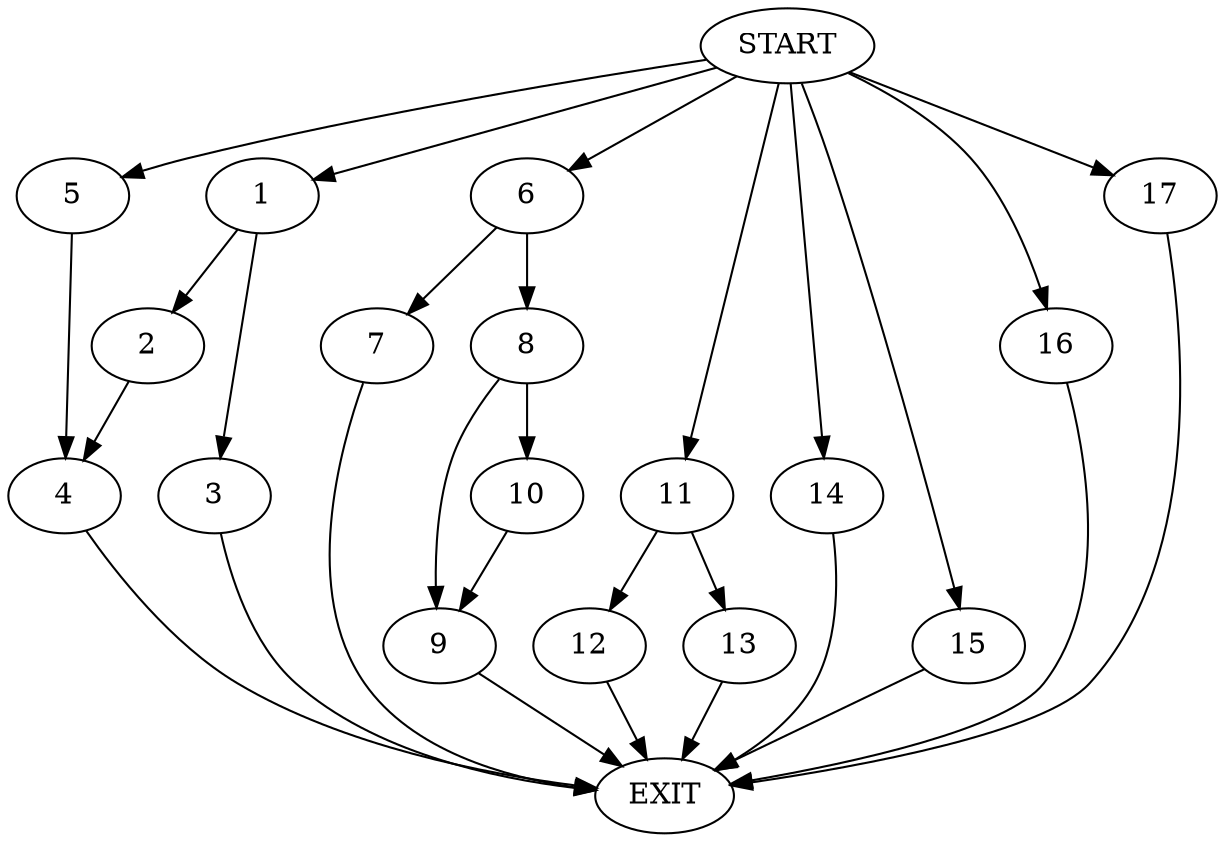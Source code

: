 digraph {
0 [label="START"]
18 [label="EXIT"]
0 -> 1
1 -> 2
1 -> 3
3 -> 18
2 -> 4
4 -> 18
0 -> 5
5 -> 4
0 -> 6
6 -> 7
6 -> 8
8 -> 9
8 -> 10
7 -> 18
10 -> 9
9 -> 18
0 -> 11
11 -> 12
11 -> 13
12 -> 18
13 -> 18
0 -> 14
14 -> 18
0 -> 15
15 -> 18
0 -> 16
16 -> 18
0 -> 17
17 -> 18
}
